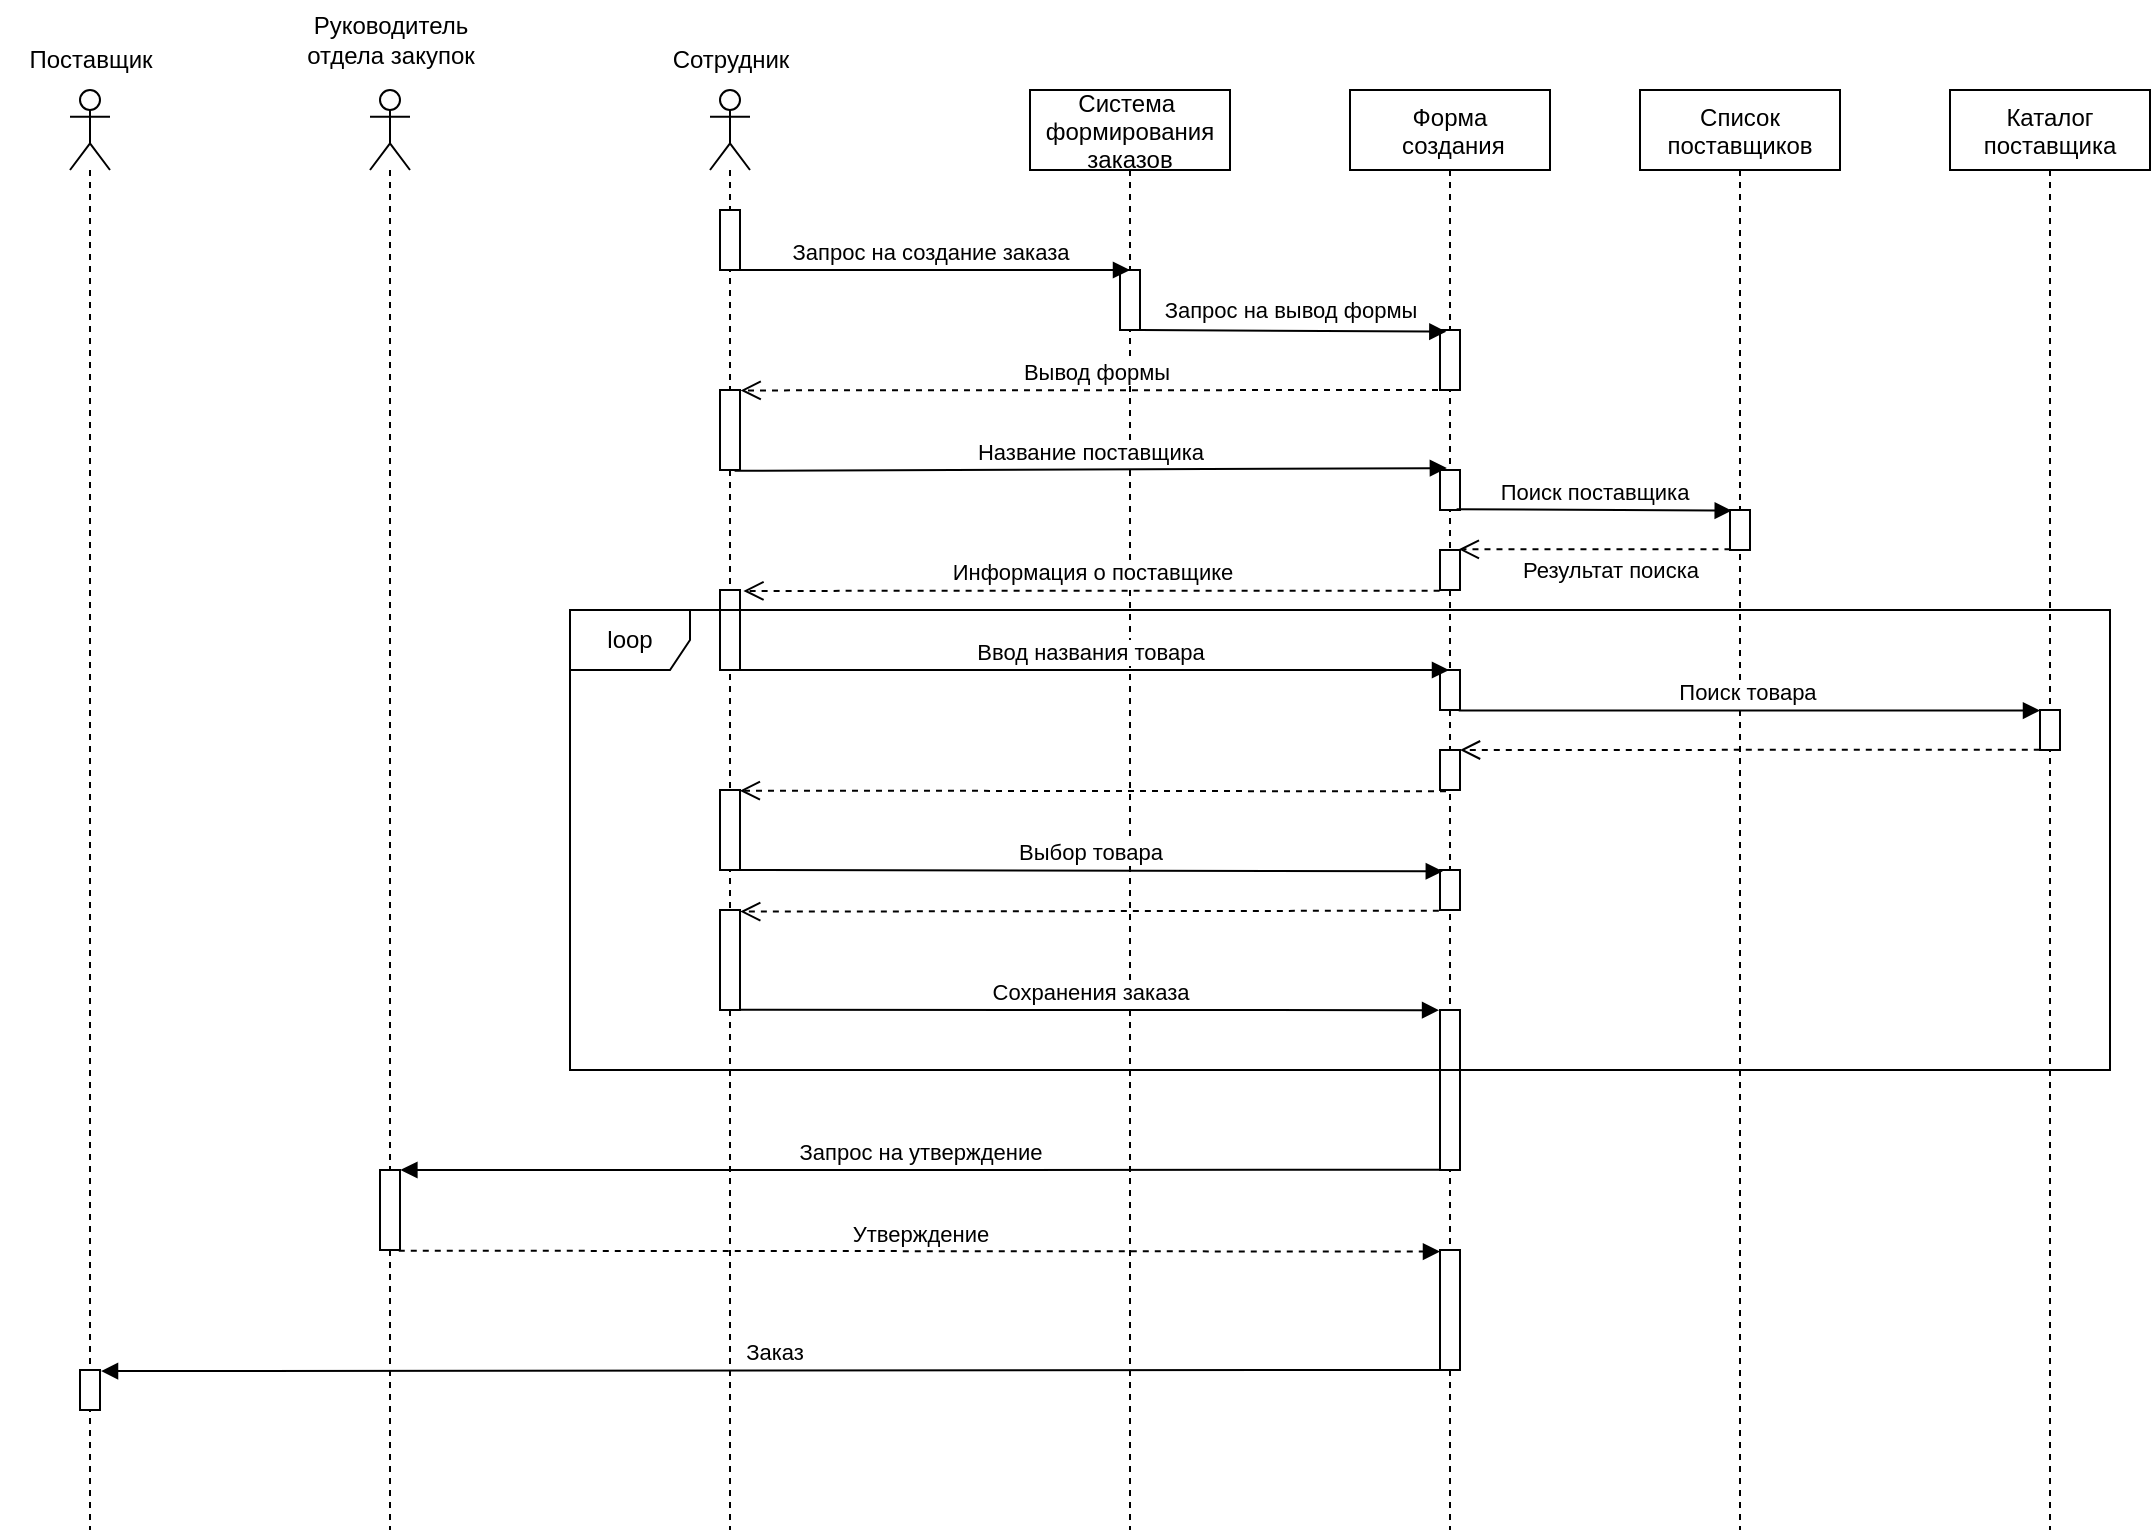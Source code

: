 <mxfile version="20.5.3" type="google"><diagram id="kgpKYQtTHZ0yAKxKKP6v" name="Page-1"><mxGraphModel grid="1" page="1" gridSize="10" guides="1" tooltips="1" connect="1" arrows="1" fold="1" pageScale="1" pageWidth="850" pageHeight="1100" math="0" shadow="0"><root><mxCell id="0"/><mxCell id="1" parent="0"/><mxCell id="3nuBFxr9cyL0pnOWT2aG-1" value="Система &#10;формирования&#10;заказов" style="shape=umlLifeline;perimeter=lifelinePerimeter;container=1;collapsible=0;recursiveResize=0;rounded=0;shadow=0;strokeWidth=1;" vertex="1" parent="1"><mxGeometry x="120" y="80" width="100" height="720" as="geometry"/></mxCell><mxCell id="pGPwFsRzPpB1otkDpz4a-12" value="" style="html=1;points=[];perimeter=orthogonalPerimeter;" vertex="1" parent="3nuBFxr9cyL0pnOWT2aG-1"><mxGeometry x="45" y="90" width="10" height="30" as="geometry"/></mxCell><mxCell id="3nuBFxr9cyL0pnOWT2aG-5" value="Список&#10;поставщиков" style="shape=umlLifeline;perimeter=lifelinePerimeter;container=1;collapsible=0;recursiveResize=0;rounded=0;shadow=0;strokeWidth=1;" vertex="1" parent="1"><mxGeometry x="425" y="80" width="100" height="720" as="geometry"/></mxCell><mxCell id="pGPwFsRzPpB1otkDpz4a-22" value="" style="html=1;points=[];perimeter=orthogonalPerimeter;" vertex="1" parent="3nuBFxr9cyL0pnOWT2aG-5"><mxGeometry x="45" y="210" width="10" height="20" as="geometry"/></mxCell><mxCell id="pGPwFsRzPpB1otkDpz4a-5" value="" style="shape=umlLifeline;participant=umlActor;perimeter=lifelinePerimeter;whiteSpace=wrap;html=1;container=1;collapsible=0;recursiveResize=0;verticalAlign=top;spacingTop=36;outlineConnect=0;size=40;" vertex="1" parent="1"><mxGeometry x="-210" y="80" width="20" height="720" as="geometry"/></mxCell><mxCell id="pGPwFsRzPpB1otkDpz4a-49" value="" style="html=1;points=[];perimeter=orthogonalPerimeter;" vertex="1" parent="pGPwFsRzPpB1otkDpz4a-5"><mxGeometry x="5" y="540" width="10" height="40" as="geometry"/></mxCell><mxCell id="pGPwFsRzPpB1otkDpz4a-6" value="" style="shape=umlLifeline;participant=umlActor;perimeter=lifelinePerimeter;whiteSpace=wrap;html=1;container=1;collapsible=0;recursiveResize=0;verticalAlign=top;spacingTop=36;outlineConnect=0;" vertex="1" parent="1"><mxGeometry x="-40" y="80" width="20" height="720" as="geometry"/></mxCell><mxCell id="pGPwFsRzPpB1otkDpz4a-13" value="" style="html=1;points=[];perimeter=orthogonalPerimeter;" vertex="1" parent="pGPwFsRzPpB1otkDpz4a-6"><mxGeometry x="5" y="60" width="10" height="30" as="geometry"/></mxCell><mxCell id="pGPwFsRzPpB1otkDpz4a-18" value="" style="html=1;points=[];perimeter=orthogonalPerimeter;" vertex="1" parent="pGPwFsRzPpB1otkDpz4a-6"><mxGeometry x="5" y="150" width="10" height="40" as="geometry"/></mxCell><mxCell id="pGPwFsRzPpB1otkDpz4a-26" value="" style="html=1;points=[];perimeter=orthogonalPerimeter;" vertex="1" parent="pGPwFsRzPpB1otkDpz4a-6"><mxGeometry x="5" y="250" width="10" height="40" as="geometry"/></mxCell><mxCell id="pGPwFsRzPpB1otkDpz4a-35" value="" style="html=1;points=[];perimeter=orthogonalPerimeter;" vertex="1" parent="pGPwFsRzPpB1otkDpz4a-6"><mxGeometry x="5" y="350" width="10" height="40" as="geometry"/></mxCell><mxCell id="pGPwFsRzPpB1otkDpz4a-43" value="" style="html=1;points=[];perimeter=orthogonalPerimeter;" vertex="1" parent="pGPwFsRzPpB1otkDpz4a-6"><mxGeometry x="5" y="410" width="10" height="50" as="geometry"/></mxCell><mxCell id="pGPwFsRzPpB1otkDpz4a-7" value="Руководитель&lt;br&gt;отдела закупок" style="text;html=1;align=center;verticalAlign=middle;resizable=0;points=[];autosize=1;strokeColor=none;fillColor=none;" vertex="1" parent="1"><mxGeometry x="-255" y="35" width="110" height="40" as="geometry"/></mxCell><mxCell id="pGPwFsRzPpB1otkDpz4a-8" value="Сотрудник" style="text;html=1;align=center;verticalAlign=middle;resizable=0;points=[];autosize=1;strokeColor=none;fillColor=none;" vertex="1" parent="1"><mxGeometry x="-70" y="50" width="80" height="30" as="geometry"/></mxCell><mxCell id="pGPwFsRzPpB1otkDpz4a-9" value="" style="shape=umlLifeline;participant=umlActor;perimeter=lifelinePerimeter;whiteSpace=wrap;html=1;container=1;collapsible=0;recursiveResize=0;verticalAlign=top;spacingTop=36;outlineConnect=0;" vertex="1" parent="1"><mxGeometry x="-360" y="80" width="20" height="720" as="geometry"/></mxCell><mxCell id="pGPwFsRzPpB1otkDpz4a-53" value="" style="html=1;points=[];perimeter=orthogonalPerimeter;" vertex="1" parent="pGPwFsRzPpB1otkDpz4a-9"><mxGeometry x="5" y="640" width="10" height="20" as="geometry"/></mxCell><mxCell id="pGPwFsRzPpB1otkDpz4a-10" value="Поставщик" style="text;html=1;align=center;verticalAlign=middle;resizable=0;points=[];autosize=1;strokeColor=none;fillColor=none;" vertex="1" parent="1"><mxGeometry x="-395" y="50" width="90" height="30" as="geometry"/></mxCell><mxCell id="pGPwFsRzPpB1otkDpz4a-11" value="Запрос на создание заказа" style="html=1;verticalAlign=bottom;endArrow=block;rounded=0;entryX=0.5;entryY=0;entryDx=0;entryDy=0;entryPerimeter=0;" edge="1" parent="1" source="pGPwFsRzPpB1otkDpz4a-6" target="pGPwFsRzPpB1otkDpz4a-12"><mxGeometry width="80" relative="1" as="geometry"><mxPoint x="90" y="160" as="sourcePoint"/><mxPoint x="160" y="160" as="targetPoint"/></mxGeometry></mxCell><mxCell id="pGPwFsRzPpB1otkDpz4a-14" value="Каталог&#10;поставщика" style="shape=umlLifeline;perimeter=lifelinePerimeter;container=1;collapsible=0;recursiveResize=0;rounded=0;shadow=0;strokeWidth=1;" vertex="1" parent="1"><mxGeometry x="580" y="80" width="100" height="720" as="geometry"/></mxCell><mxCell id="pGPwFsRzPpB1otkDpz4a-31" value="" style="html=1;points=[];perimeter=orthogonalPerimeter;" vertex="1" parent="pGPwFsRzPpB1otkDpz4a-14"><mxGeometry x="45" y="310" width="10" height="20" as="geometry"/></mxCell><mxCell id="pGPwFsRzPpB1otkDpz4a-15" value="Форма&#10; создания" style="shape=umlLifeline;perimeter=lifelinePerimeter;container=1;collapsible=0;recursiveResize=0;rounded=0;shadow=0;strokeWidth=1;" vertex="1" parent="1"><mxGeometry x="280" y="80" width="100" height="720" as="geometry"/></mxCell><mxCell id="pGPwFsRzPpB1otkDpz4a-16" value="" style="html=1;points=[];perimeter=orthogonalPerimeter;" vertex="1" parent="pGPwFsRzPpB1otkDpz4a-15"><mxGeometry x="45" y="120" width="10" height="30" as="geometry"/></mxCell><mxCell id="pGPwFsRzPpB1otkDpz4a-20" value="" style="html=1;points=[];perimeter=orthogonalPerimeter;" vertex="1" parent="pGPwFsRzPpB1otkDpz4a-15"><mxGeometry x="45" y="190" width="10" height="20" as="geometry"/></mxCell><mxCell id="pGPwFsRzPpB1otkDpz4a-23" value="" style="html=1;points=[];perimeter=orthogonalPerimeter;" vertex="1" parent="pGPwFsRzPpB1otkDpz4a-15"><mxGeometry x="45" y="230" width="10" height="20" as="geometry"/></mxCell><mxCell id="pGPwFsRzPpB1otkDpz4a-30" value="" style="html=1;points=[];perimeter=orthogonalPerimeter;" vertex="1" parent="pGPwFsRzPpB1otkDpz4a-15"><mxGeometry x="45" y="290" width="10" height="20" as="geometry"/></mxCell><mxCell id="pGPwFsRzPpB1otkDpz4a-32" value="" style="html=1;points=[];perimeter=orthogonalPerimeter;" vertex="1" parent="pGPwFsRzPpB1otkDpz4a-15"><mxGeometry x="45" y="330" width="10" height="20" as="geometry"/></mxCell><mxCell id="pGPwFsRzPpB1otkDpz4a-41" value="" style="html=1;points=[];perimeter=orthogonalPerimeter;" vertex="1" parent="pGPwFsRzPpB1otkDpz4a-15"><mxGeometry x="45" y="390" width="10" height="20" as="geometry"/></mxCell><mxCell id="pGPwFsRzPpB1otkDpz4a-45" value="" style="html=1;points=[];perimeter=orthogonalPerimeter;" vertex="1" parent="pGPwFsRzPpB1otkDpz4a-15"><mxGeometry x="45" y="460" width="10" height="80" as="geometry"/></mxCell><mxCell id="pGPwFsRzPpB1otkDpz4a-51" value="" style="html=1;points=[];perimeter=orthogonalPerimeter;" vertex="1" parent="pGPwFsRzPpB1otkDpz4a-15"><mxGeometry x="45" y="580" width="10" height="60" as="geometry"/></mxCell><mxCell id="pGPwFsRzPpB1otkDpz4a-17" value="" style="html=1;verticalAlign=bottom;endArrow=block;rounded=0;entryX=0.317;entryY=0.028;entryDx=0;entryDy=0;entryPerimeter=0;" edge="1" parent="1" source="pGPwFsRzPpB1otkDpz4a-12" target="pGPwFsRzPpB1otkDpz4a-16"><mxGeometry width="80" relative="1" as="geometry"><mxPoint x="280" y="270" as="sourcePoint"/><mxPoint x="360" y="270" as="targetPoint"/></mxGeometry></mxCell><mxCell id="pGPwFsRzPpB1otkDpz4a-28" value="Запрос на вывод формы" style="edgeLabel;html=1;align=center;verticalAlign=middle;resizable=0;points=[];" connectable="0" vertex="1" parent="pGPwFsRzPpB1otkDpz4a-17"><mxGeometry x="-0.41" y="2" relative="1" as="geometry"><mxPoint x="30" y="-8" as="offset"/></mxGeometry></mxCell><mxCell id="pGPwFsRzPpB1otkDpz4a-19" value="Вывод формы" style="html=1;verticalAlign=bottom;endArrow=open;dashed=1;endSize=8;rounded=0;entryX=1.031;entryY=0.005;entryDx=0;entryDy=0;entryPerimeter=0;" edge="1" parent="1" target="pGPwFsRzPpB1otkDpz4a-18"><mxGeometry relative="1" as="geometry"><mxPoint x="330" y="230" as="sourcePoint"/><mxPoint x="-30" y="230" as="targetPoint"/></mxGeometry></mxCell><mxCell id="pGPwFsRzPpB1otkDpz4a-21" value="Название поставщика" style="html=1;verticalAlign=bottom;endArrow=block;rounded=0;exitX=0.731;exitY=1.01;exitDx=0;exitDy=0;exitPerimeter=0;entryX=0.344;entryY=-0.047;entryDx=0;entryDy=0;entryPerimeter=0;" edge="1" parent="1" source="pGPwFsRzPpB1otkDpz4a-18" target="pGPwFsRzPpB1otkDpz4a-20"><mxGeometry width="80" relative="1" as="geometry"><mxPoint x="80" y="220" as="sourcePoint"/><mxPoint x="160" y="220" as="targetPoint"/></mxGeometry></mxCell><mxCell id="pGPwFsRzPpB1otkDpz4a-24" value="Поиск поставщика" style="html=1;verticalAlign=bottom;endArrow=block;rounded=0;entryX=0.086;entryY=0.016;entryDx=0;entryDy=0;entryPerimeter=0;exitX=0.832;exitY=0.981;exitDx=0;exitDy=0;exitPerimeter=0;" edge="1" parent="1" source="pGPwFsRzPpB1otkDpz4a-20" target="pGPwFsRzPpB1otkDpz4a-22"><mxGeometry width="80" relative="1" as="geometry"><mxPoint x="240" y="320" as="sourcePoint"/><mxPoint x="320" y="320" as="targetPoint"/></mxGeometry></mxCell><mxCell id="pGPwFsRzPpB1otkDpz4a-25" value="" style="html=1;verticalAlign=bottom;endArrow=open;dashed=1;endSize=8;rounded=0;exitX=0.024;exitY=0.983;exitDx=0;exitDy=0;exitPerimeter=0;entryX=0.94;entryY=-0.017;entryDx=0;entryDy=0;entryPerimeter=0;" edge="1" parent="1" source="pGPwFsRzPpB1otkDpz4a-22" target="pGPwFsRzPpB1otkDpz4a-23"><mxGeometry relative="1" as="geometry"><mxPoint x="400" y="330" as="sourcePoint"/><mxPoint x="320" y="330" as="targetPoint"/></mxGeometry></mxCell><mxCell id="pGPwFsRzPpB1otkDpz4a-29" value="Результат поиска" style="edgeLabel;html=1;align=center;verticalAlign=middle;resizable=0;points=[];" connectable="0" vertex="1" parent="pGPwFsRzPpB1otkDpz4a-25"><mxGeometry x="0.25" y="2" relative="1" as="geometry"><mxPoint x="25" y="8" as="offset"/></mxGeometry></mxCell><mxCell id="pGPwFsRzPpB1otkDpz4a-27" value="Информация о поставщике" style="html=1;verticalAlign=bottom;endArrow=open;dashed=1;endSize=8;rounded=0;exitX=-0.019;exitY=1.021;exitDx=0;exitDy=0;exitPerimeter=0;entryX=1.171;entryY=0.011;entryDx=0;entryDy=0;entryPerimeter=0;" edge="1" parent="1" source="pGPwFsRzPpB1otkDpz4a-23" target="pGPwFsRzPpB1otkDpz4a-26"><mxGeometry relative="1" as="geometry"><mxPoint x="240" y="360" as="sourcePoint"/><mxPoint x="160" y="360" as="targetPoint"/></mxGeometry></mxCell><mxCell id="pGPwFsRzPpB1otkDpz4a-33" value="Ввод названия товара" style="html=1;verticalAlign=bottom;endArrow=block;rounded=0;" edge="1" parent="1" target="pGPwFsRzPpB1otkDpz4a-15"><mxGeometry width="80" relative="1" as="geometry"><mxPoint x="-30" y="370" as="sourcePoint"/><mxPoint x="180" y="370" as="targetPoint"/></mxGeometry></mxCell><mxCell id="pGPwFsRzPpB1otkDpz4a-34" value="Поиск товара&amp;nbsp;" style="html=1;verticalAlign=bottom;endArrow=block;rounded=0;exitX=0.935;exitY=1.014;exitDx=0;exitDy=0;exitPerimeter=0;" edge="1" parent="1" source="pGPwFsRzPpB1otkDpz4a-30" target="pGPwFsRzPpB1otkDpz4a-31"><mxGeometry width="80" relative="1" as="geometry"><mxPoint x="300" y="320" as="sourcePoint"/><mxPoint x="380" y="320" as="targetPoint"/></mxGeometry></mxCell><mxCell id="pGPwFsRzPpB1otkDpz4a-36" value="" style="html=1;verticalAlign=bottom;endArrow=open;dashed=1;endSize=8;rounded=0;exitX=-0.01;exitY=0.993;exitDx=0;exitDy=0;exitPerimeter=0;" edge="1" parent="1" source="pGPwFsRzPpB1otkDpz4a-31" target="pGPwFsRzPpB1otkDpz4a-32"><mxGeometry relative="1" as="geometry"><mxPoint x="390" y="380" as="sourcePoint"/><mxPoint x="310" y="380" as="targetPoint"/></mxGeometry></mxCell><mxCell id="pGPwFsRzPpB1otkDpz4a-37" value="" style="html=1;verticalAlign=bottom;endArrow=open;dashed=1;endSize=8;rounded=0;exitX=0.3;exitY=1.033;exitDx=0;exitDy=0;exitPerimeter=0;entryX=0.99;entryY=0.008;entryDx=0;entryDy=0;entryPerimeter=0;" edge="1" parent="1" source="pGPwFsRzPpB1otkDpz4a-32" target="pGPwFsRzPpB1otkDpz4a-35"><mxGeometry relative="1" as="geometry"><mxPoint x="260" y="510" as="sourcePoint"/><mxPoint x="180" y="510" as="targetPoint"/></mxGeometry></mxCell><mxCell id="pGPwFsRzPpB1otkDpz4a-42" value="Выбор товара" style="html=1;verticalAlign=bottom;endArrow=block;rounded=0;entryX=0.14;entryY=0.032;entryDx=0;entryDy=0;entryPerimeter=0;" edge="1" parent="1" source="pGPwFsRzPpB1otkDpz4a-35" target="pGPwFsRzPpB1otkDpz4a-41"><mxGeometry width="80" relative="1" as="geometry"><mxPoint x="180" y="470" as="sourcePoint"/><mxPoint x="320" y="470" as="targetPoint"/></mxGeometry></mxCell><mxCell id="pGPwFsRzPpB1otkDpz4a-44" value="" style="html=1;verticalAlign=bottom;endArrow=open;dashed=1;endSize=8;rounded=0;exitX=-0.057;exitY=1.017;exitDx=0;exitDy=0;exitPerimeter=0;entryX=1.01;entryY=0.016;entryDx=0;entryDy=0;entryPerimeter=0;" edge="1" parent="1" source="pGPwFsRzPpB1otkDpz4a-41" target="pGPwFsRzPpB1otkDpz4a-43"><mxGeometry relative="1" as="geometry"><mxPoint x="340" y="370" as="sourcePoint"/><mxPoint x="260" y="370" as="targetPoint"/></mxGeometry></mxCell><mxCell id="pGPwFsRzPpB1otkDpz4a-46" value="Сохранения заказа" style="html=1;verticalAlign=bottom;endArrow=block;rounded=0;exitX=1.016;exitY=0.998;exitDx=0;exitDy=0;exitPerimeter=0;entryX=-0.047;entryY=0.001;entryDx=0;entryDy=0;entryPerimeter=0;" edge="1" parent="1" source="pGPwFsRzPpB1otkDpz4a-43" target="pGPwFsRzPpB1otkDpz4a-45"><mxGeometry width="80" relative="1" as="geometry"><mxPoint x="90" y="530" as="sourcePoint"/><mxPoint x="320" y="540" as="targetPoint"/></mxGeometry></mxCell><mxCell id="pGPwFsRzPpB1otkDpz4a-50" value="Запрос на утверждение" style="html=1;verticalAlign=bottom;endArrow=block;rounded=0;exitX=-0.023;exitY=0.999;exitDx=0;exitDy=0;exitPerimeter=0;entryX=1.02;entryY=0;entryDx=0;entryDy=0;entryPerimeter=0;" edge="1" parent="1" source="pGPwFsRzPpB1otkDpz4a-45" target="pGPwFsRzPpB1otkDpz4a-49"><mxGeometry width="80" relative="1" as="geometry"><mxPoint x="210" y="670" as="sourcePoint"/><mxPoint x="-190" y="620" as="targetPoint"/></mxGeometry></mxCell><mxCell id="pGPwFsRzPpB1otkDpz4a-52" value="Утверждение" style="html=1;verticalAlign=bottom;endArrow=block;rounded=0;exitX=0.939;exitY=1.009;exitDx=0;exitDy=0;exitPerimeter=0;entryX=-0.001;entryY=0.013;entryDx=0;entryDy=0;entryPerimeter=0;dashed=1;" edge="1" parent="1" source="pGPwFsRzPpB1otkDpz4a-49" target="pGPwFsRzPpB1otkDpz4a-51"><mxGeometry width="80" relative="1" as="geometry"><mxPoint x="40" y="650" as="sourcePoint"/><mxPoint x="320" y="660" as="targetPoint"/></mxGeometry></mxCell><mxCell id="pGPwFsRzPpB1otkDpz4a-55" value="Заказ" style="html=1;verticalAlign=bottom;endArrow=block;rounded=0;exitX=0.307;exitY=0.999;exitDx=0;exitDy=0;exitPerimeter=0;entryX=1.052;entryY=0.028;entryDx=0;entryDy=0;entryPerimeter=0;" edge="1" parent="1" source="pGPwFsRzPpB1otkDpz4a-51" target="pGPwFsRzPpB1otkDpz4a-53"><mxGeometry width="80" relative="1" as="geometry"><mxPoint x="-180" y="510" as="sourcePoint"/><mxPoint x="-320" y="680" as="targetPoint"/></mxGeometry></mxCell><mxCell id="pGPwFsRzPpB1otkDpz4a-48" value="loop" style="shape=umlFrame;whiteSpace=wrap;html=1;" vertex="1" parent="1"><mxGeometry x="-110" y="340" width="770" height="230" as="geometry"/></mxCell></root></mxGraphModel></diagram></mxfile>